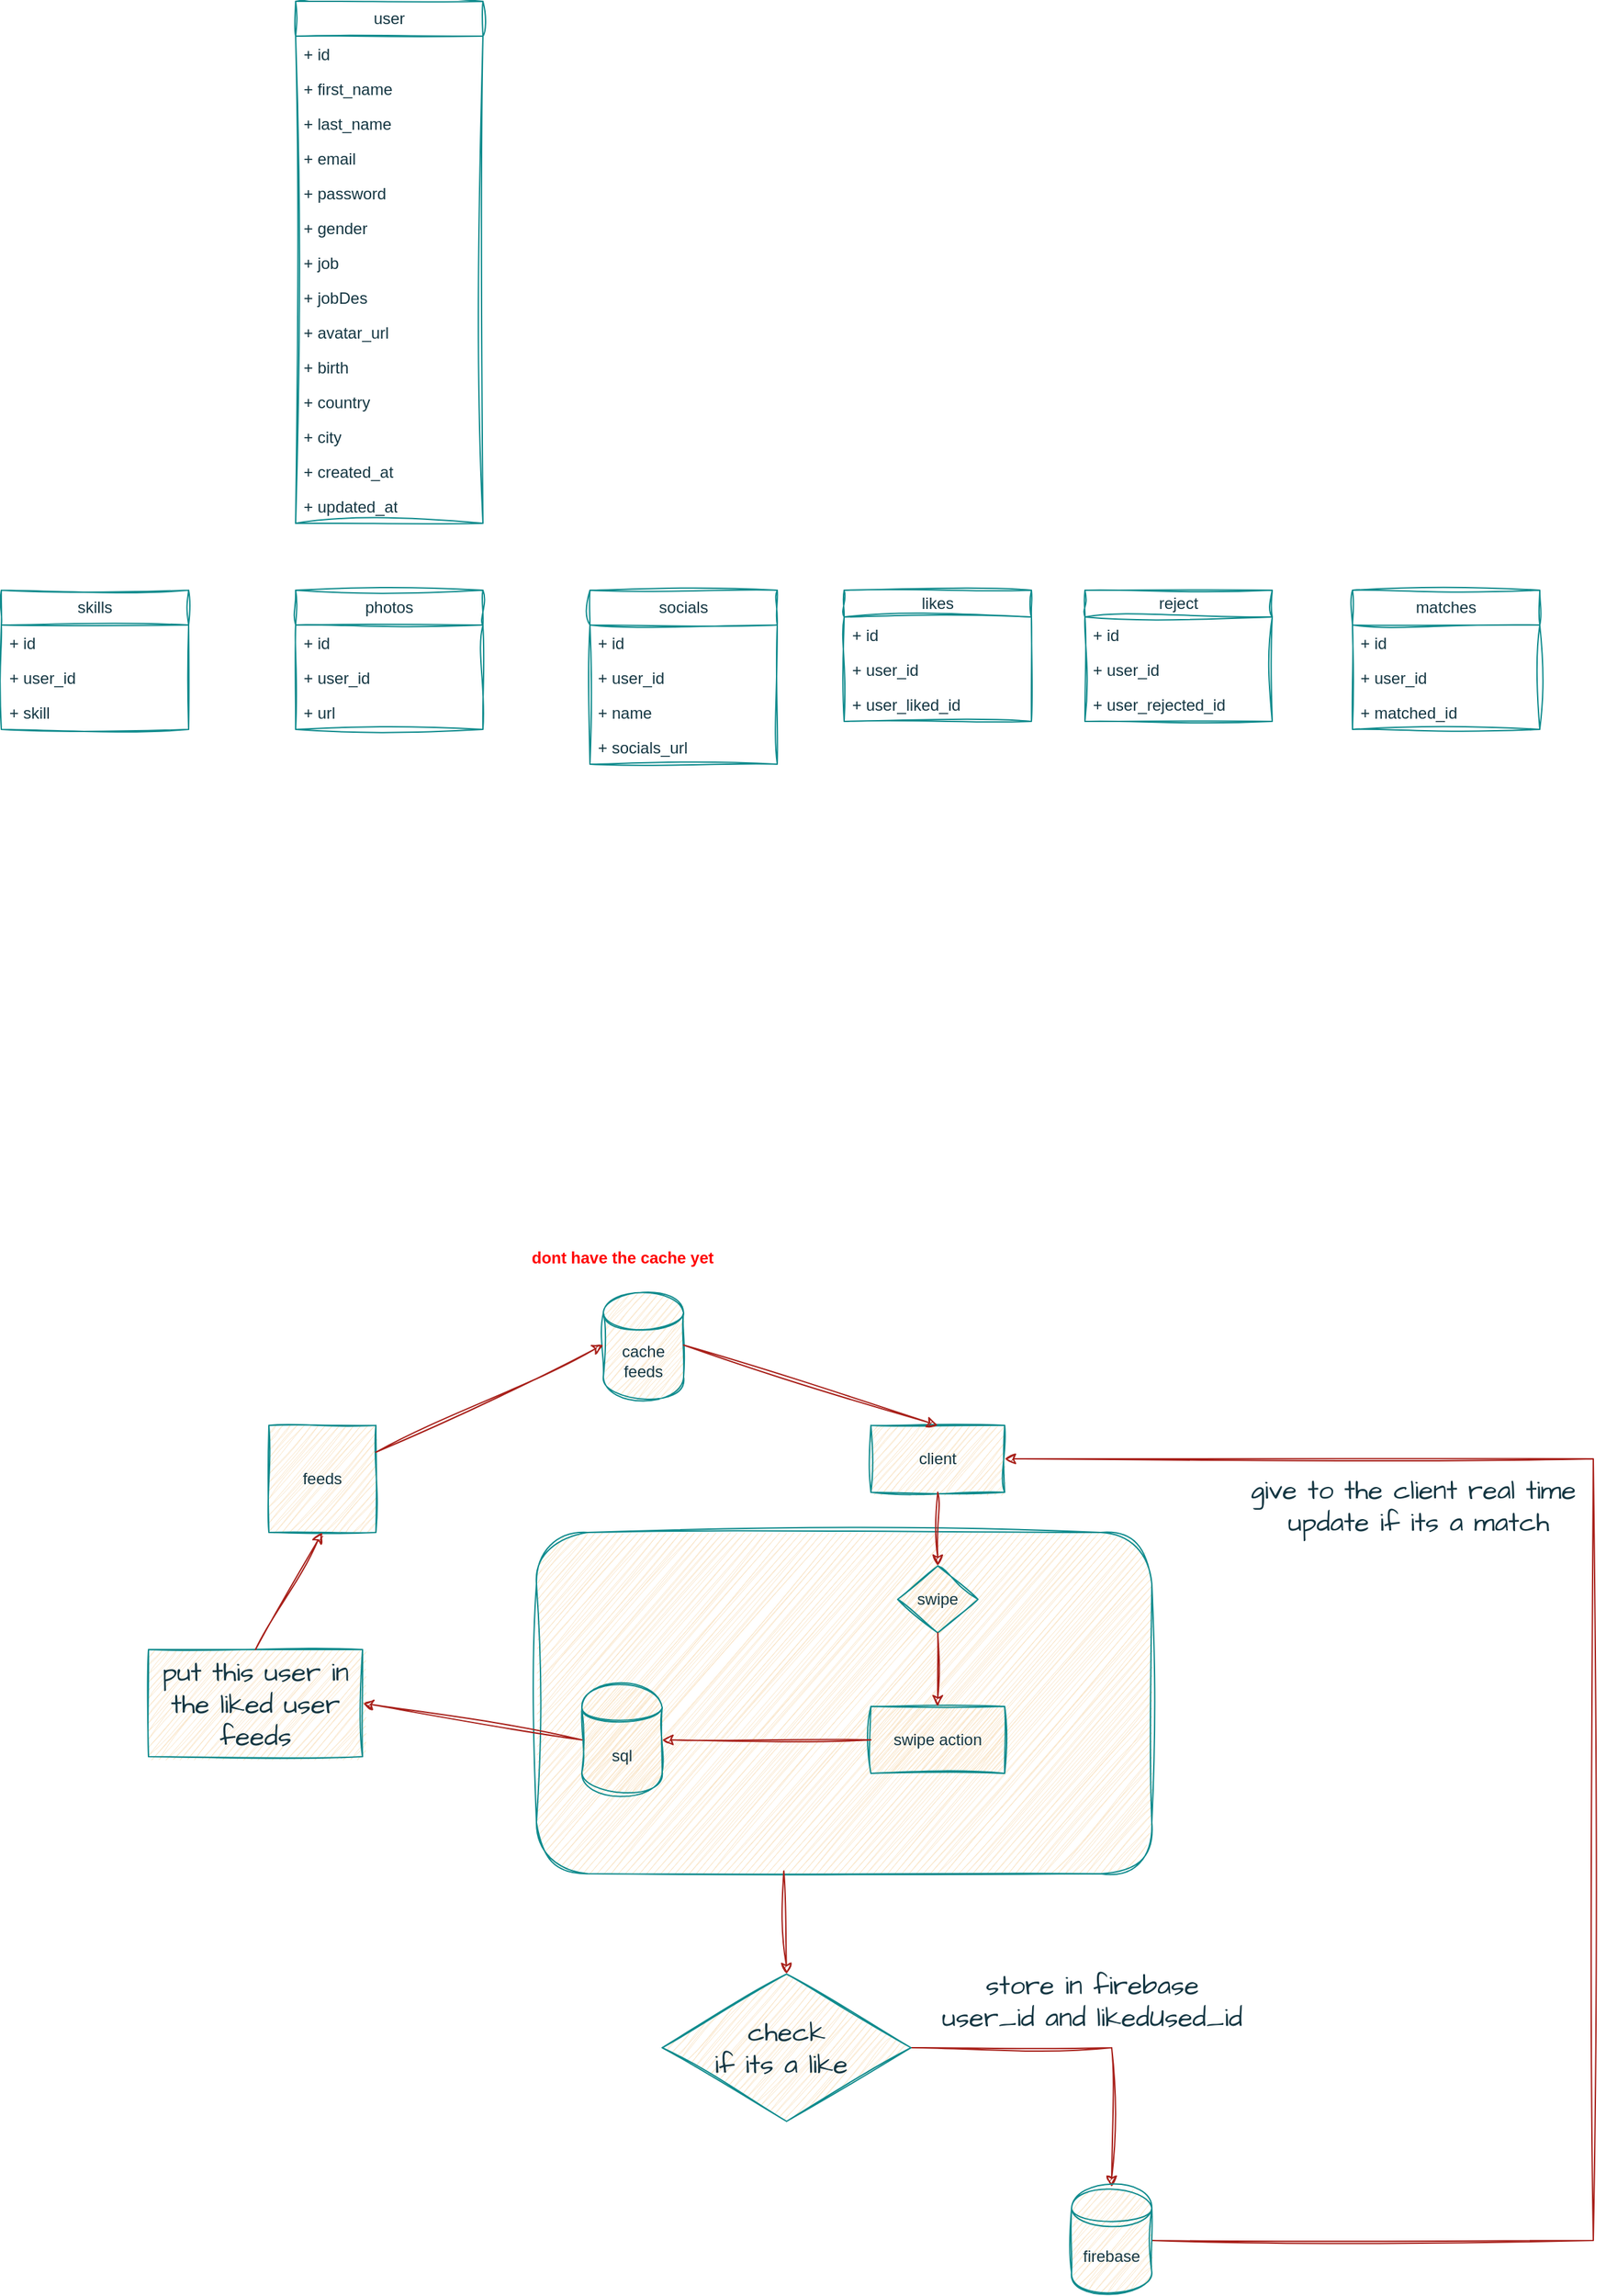 <mxfile version="22.1.21" type="github">
  <diagram name="Page-1" id="TURWIGDBTlHbRRUk4dpI">
    <mxGraphModel dx="3033" dy="2400" grid="1" gridSize="10" guides="1" tooltips="1" connect="1" arrows="1" fold="1" page="1" pageScale="1" pageWidth="827" pageHeight="1169" math="0" shadow="0">
      <root>
        <mxCell id="0" />
        <mxCell id="1" parent="0" />
        <mxCell id="TVORls7t6HyG4qFCSd16-7" value="" style="rounded=1;whiteSpace=wrap;html=1;fillColor=#FAE5C7;strokeColor=#0F8B8D;glass=0;shadow=0;fillStyle=auto;sketch=1;curveFitting=1;jiggle=2;labelBackgroundColor=none;fontColor=#143642;" vertex="1" parent="1">
          <mxGeometry x="320" y="600" width="460" height="255" as="geometry" />
        </mxCell>
        <mxCell id="Ip3MdyWKFlhcEUy9VpvT-1" value="sql" style="shape=cylinder;whiteSpace=wrap;html=1;boundedLbl=1;backgroundOutline=1;sketch=1;curveFitting=1;jiggle=2;labelBackgroundColor=none;fillColor=#FAE5C7;strokeColor=#0F8B8D;fontColor=#143642;" parent="1" vertex="1">
          <mxGeometry x="354" y="715" width="60" height="80" as="geometry" />
        </mxCell>
        <mxCell id="Ip3MdyWKFlhcEUy9VpvT-2" value="feeds" style="whiteSpace=wrap;html=1;aspect=fixed;sketch=1;curveFitting=1;jiggle=2;labelBackgroundColor=none;fillColor=#FAE5C7;strokeColor=#0F8B8D;fontColor=#143642;" parent="1" vertex="1">
          <mxGeometry x="120" y="520" width="80" height="80" as="geometry" />
        </mxCell>
        <mxCell id="Ip3MdyWKFlhcEUy9VpvT-3" value="swipe" style="shape=rhombus;html=1;dashed=0;whiteSpace=wrap;perimeter=rhombusPerimeter;sketch=1;curveFitting=1;jiggle=2;labelBackgroundColor=none;fillColor=#FAE5C7;strokeColor=#0F8B8D;fontColor=#143642;" parent="1" vertex="1">
          <mxGeometry x="590" y="625" width="60" height="50" as="geometry" />
        </mxCell>
        <mxCell id="Ip3MdyWKFlhcEUy9VpvT-4" value="client" style="html=1;dashed=0;whiteSpace=wrap;sketch=1;curveFitting=1;jiggle=2;labelBackgroundColor=none;fillColor=#FAE5C7;strokeColor=#0F8B8D;fontColor=#143642;" parent="1" vertex="1">
          <mxGeometry x="570" y="520" width="100" height="50" as="geometry" />
        </mxCell>
        <mxCell id="Ip3MdyWKFlhcEUy9VpvT-5" value="swipe action" style="html=1;dashed=0;whiteSpace=wrap;sketch=1;curveFitting=1;jiggle=2;labelBackgroundColor=none;fillColor=#FAE5C7;strokeColor=#0F8B8D;fontColor=#143642;" parent="1" vertex="1">
          <mxGeometry x="570" y="730" width="100" height="50" as="geometry" />
        </mxCell>
        <mxCell id="Ip3MdyWKFlhcEUy9VpvT-6" value="" style="endArrow=classic;html=1;rounded=0;exitX=0.5;exitY=1;exitDx=0;exitDy=0;entryX=0.5;entryY=0;entryDx=0;entryDy=0;sketch=1;curveFitting=1;jiggle=2;labelBackgroundColor=none;strokeColor=#A8201A;fontColor=default;" parent="1" source="Ip3MdyWKFlhcEUy9VpvT-4" target="Ip3MdyWKFlhcEUy9VpvT-3" edge="1">
          <mxGeometry width="50" height="50" relative="1" as="geometry">
            <mxPoint x="390" y="830" as="sourcePoint" />
            <mxPoint x="440" y="780" as="targetPoint" />
          </mxGeometry>
        </mxCell>
        <mxCell id="Ip3MdyWKFlhcEUy9VpvT-7" value="" style="endArrow=classic;html=1;rounded=0;exitX=0.5;exitY=1;exitDx=0;exitDy=0;entryX=0.5;entryY=0;entryDx=0;entryDy=0;sketch=1;curveFitting=1;jiggle=2;labelBackgroundColor=none;strokeColor=#A8201A;fontColor=default;" parent="1" source="Ip3MdyWKFlhcEUy9VpvT-3" target="Ip3MdyWKFlhcEUy9VpvT-5" edge="1">
          <mxGeometry width="50" height="50" relative="1" as="geometry">
            <mxPoint x="400" y="780" as="sourcePoint" />
            <mxPoint x="450" y="730" as="targetPoint" />
          </mxGeometry>
        </mxCell>
        <mxCell id="Ip3MdyWKFlhcEUy9VpvT-9" value="" style="endArrow=classic;html=1;rounded=0;entryX=1;entryY=0.5;entryDx=0;entryDy=0;exitX=0;exitY=0.5;exitDx=0;exitDy=0;sketch=1;curveFitting=1;jiggle=2;labelBackgroundColor=none;strokeColor=#A8201A;fontColor=default;" parent="1" source="Ip3MdyWKFlhcEUy9VpvT-5" target="Ip3MdyWKFlhcEUy9VpvT-1" edge="1">
          <mxGeometry width="50" height="50" relative="1" as="geometry">
            <mxPoint x="500" y="730" as="sourcePoint" />
            <mxPoint x="460" y="780" as="targetPoint" />
          </mxGeometry>
        </mxCell>
        <mxCell id="Ip3MdyWKFlhcEUy9VpvT-13" value="" style="endArrow=classic;html=1;rounded=0;exitX=0;exitY=0.5;exitDx=0;exitDy=0;sketch=1;curveFitting=1;jiggle=2;labelBackgroundColor=none;strokeColor=#A8201A;fontColor=default;entryX=1;entryY=0.5;entryDx=0;entryDy=0;" parent="1" source="Ip3MdyWKFlhcEUy9VpvT-1" target="TVORls7t6HyG4qFCSd16-13" edge="1">
          <mxGeometry width="50" height="50" relative="1" as="geometry">
            <mxPoint x="280" y="690" as="sourcePoint" />
            <mxPoint x="200" y="600" as="targetPoint" />
          </mxGeometry>
        </mxCell>
        <mxCell id="Ip3MdyWKFlhcEUy9VpvT-14" value="cache&lt;br&gt;feeds" style="shape=cylinder;whiteSpace=wrap;html=1;boundedLbl=1;backgroundOutline=1;sketch=1;curveFitting=1;jiggle=2;labelBackgroundColor=none;fillColor=#FAE5C7;strokeColor=#0F8B8D;fontColor=#143642;" parent="1" vertex="1">
          <mxGeometry x="370" y="420" width="60" height="80" as="geometry" />
        </mxCell>
        <mxCell id="Ip3MdyWKFlhcEUy9VpvT-16" value="" style="endArrow=classic;html=1;rounded=0;exitX=1;exitY=0.25;exitDx=0;exitDy=0;entryX=0;entryY=0.5;entryDx=0;entryDy=0;sketch=1;curveFitting=1;jiggle=2;labelBackgroundColor=none;strokeColor=#A8201A;fontColor=default;" parent="1" source="Ip3MdyWKFlhcEUy9VpvT-2" target="Ip3MdyWKFlhcEUy9VpvT-14" edge="1">
          <mxGeometry width="50" height="50" relative="1" as="geometry">
            <mxPoint x="240" y="530" as="sourcePoint" />
            <mxPoint x="290" y="480" as="targetPoint" />
          </mxGeometry>
        </mxCell>
        <mxCell id="Ip3MdyWKFlhcEUy9VpvT-17" value="" style="endArrow=classic;html=1;rounded=0;exitX=1;exitY=0.5;exitDx=0;exitDy=0;entryX=0.5;entryY=0;entryDx=0;entryDy=0;sketch=1;curveFitting=1;jiggle=2;labelBackgroundColor=none;strokeColor=#A8201A;fontColor=default;" parent="1" source="Ip3MdyWKFlhcEUy9VpvT-14" target="Ip3MdyWKFlhcEUy9VpvT-4" edge="1">
          <mxGeometry width="50" height="50" relative="1" as="geometry">
            <mxPoint x="510" y="500" as="sourcePoint" />
            <mxPoint x="560" y="450" as="targetPoint" />
          </mxGeometry>
        </mxCell>
        <mxCell id="JYopb094vWupA5QWK66S-1" value="user" style="swimlane;fontStyle=0;childLayout=stackLayout;horizontal=1;startSize=26;fillColor=none;horizontalStack=0;resizeParent=1;resizeParentMax=0;resizeLast=0;collapsible=1;marginBottom=0;whiteSpace=wrap;html=1;sketch=1;curveFitting=1;jiggle=2;labelBackgroundColor=none;strokeColor=#0F8B8D;fontColor=#143642;" parent="1" vertex="1">
          <mxGeometry x="140" y="-544" width="140" height="390" as="geometry" />
        </mxCell>
        <mxCell id="JYopb094vWupA5QWK66S-8" value="+ id" style="text;strokeColor=none;fillColor=none;align=left;verticalAlign=top;spacingLeft=4;spacingRight=4;overflow=hidden;rotatable=0;points=[[0,0.5],[1,0.5]];portConstraint=eastwest;whiteSpace=wrap;html=1;sketch=1;curveFitting=1;jiggle=2;labelBackgroundColor=none;fontColor=#143642;" parent="JYopb094vWupA5QWK66S-1" vertex="1">
          <mxGeometry y="26" width="140" height="26" as="geometry" />
        </mxCell>
        <mxCell id="JYopb094vWupA5QWK66S-2" value="+ first_name" style="text;strokeColor=none;fillColor=none;align=left;verticalAlign=top;spacingLeft=4;spacingRight=4;overflow=hidden;rotatable=0;points=[[0,0.5],[1,0.5]];portConstraint=eastwest;whiteSpace=wrap;html=1;sketch=1;curveFitting=1;jiggle=2;labelBackgroundColor=none;fontColor=#143642;" parent="JYopb094vWupA5QWK66S-1" vertex="1">
          <mxGeometry y="52" width="140" height="26" as="geometry" />
        </mxCell>
        <mxCell id="JYopb094vWupA5QWK66S-3" value="+ last_name" style="text;strokeColor=none;fillColor=none;align=left;verticalAlign=top;spacingLeft=4;spacingRight=4;overflow=hidden;rotatable=0;points=[[0,0.5],[1,0.5]];portConstraint=eastwest;whiteSpace=wrap;html=1;sketch=1;curveFitting=1;jiggle=2;labelBackgroundColor=none;fontColor=#143642;" parent="JYopb094vWupA5QWK66S-1" vertex="1">
          <mxGeometry y="78" width="140" height="26" as="geometry" />
        </mxCell>
        <mxCell id="JYopb094vWupA5QWK66S-6" value="+ email" style="text;strokeColor=none;fillColor=none;align=left;verticalAlign=top;spacingLeft=4;spacingRight=4;overflow=hidden;rotatable=0;points=[[0,0.5],[1,0.5]];portConstraint=eastwest;whiteSpace=wrap;html=1;sketch=1;curveFitting=1;jiggle=2;labelBackgroundColor=none;fontColor=#143642;" parent="JYopb094vWupA5QWK66S-1" vertex="1">
          <mxGeometry y="104" width="140" height="26" as="geometry" />
        </mxCell>
        <mxCell id="JYopb094vWupA5QWK66S-7" value="+ password" style="text;strokeColor=none;fillColor=none;align=left;verticalAlign=top;spacingLeft=4;spacingRight=4;overflow=hidden;rotatable=0;points=[[0,0.5],[1,0.5]];portConstraint=eastwest;whiteSpace=wrap;html=1;sketch=1;curveFitting=1;jiggle=2;labelBackgroundColor=none;fontColor=#143642;" parent="JYopb094vWupA5QWK66S-1" vertex="1">
          <mxGeometry y="130" width="140" height="26" as="geometry" />
        </mxCell>
        <mxCell id="JYopb094vWupA5QWK66S-18" value="+ gender" style="text;strokeColor=none;fillColor=none;align=left;verticalAlign=top;spacingLeft=4;spacingRight=4;overflow=hidden;rotatable=0;points=[[0,0.5],[1,0.5]];portConstraint=eastwest;whiteSpace=wrap;html=1;sketch=1;curveFitting=1;jiggle=2;labelBackgroundColor=none;fontColor=#143642;" parent="JYopb094vWupA5QWK66S-1" vertex="1">
          <mxGeometry y="156" width="140" height="26" as="geometry" />
        </mxCell>
        <mxCell id="JYopb094vWupA5QWK66S-19" value="+ job" style="text;strokeColor=none;fillColor=none;align=left;verticalAlign=top;spacingLeft=4;spacingRight=4;overflow=hidden;rotatable=0;points=[[0,0.5],[1,0.5]];portConstraint=eastwest;whiteSpace=wrap;html=1;sketch=1;curveFitting=1;jiggle=2;labelBackgroundColor=none;fontColor=#143642;" parent="JYopb094vWupA5QWK66S-1" vertex="1">
          <mxGeometry y="182" width="140" height="26" as="geometry" />
        </mxCell>
        <mxCell id="JYopb094vWupA5QWK66S-20" value="+ jobDes" style="text;strokeColor=none;fillColor=none;align=left;verticalAlign=top;spacingLeft=4;spacingRight=4;overflow=hidden;rotatable=0;points=[[0,0.5],[1,0.5]];portConstraint=eastwest;whiteSpace=wrap;html=1;sketch=1;curveFitting=1;jiggle=2;labelBackgroundColor=none;fontColor=#143642;" parent="JYopb094vWupA5QWK66S-1" vertex="1">
          <mxGeometry y="208" width="140" height="26" as="geometry" />
        </mxCell>
        <mxCell id="JYopb094vWupA5QWK66S-21" value="+ avatar_url" style="text;strokeColor=none;fillColor=none;align=left;verticalAlign=top;spacingLeft=4;spacingRight=4;overflow=hidden;rotatable=0;points=[[0,0.5],[1,0.5]];portConstraint=eastwest;whiteSpace=wrap;html=1;sketch=1;curveFitting=1;jiggle=2;labelBackgroundColor=none;fontColor=#143642;" parent="JYopb094vWupA5QWK66S-1" vertex="1">
          <mxGeometry y="234" width="140" height="26" as="geometry" />
        </mxCell>
        <mxCell id="JYopb094vWupA5QWK66S-22" value="+ birth" style="text;strokeColor=none;fillColor=none;align=left;verticalAlign=top;spacingLeft=4;spacingRight=4;overflow=hidden;rotatable=0;points=[[0,0.5],[1,0.5]];portConstraint=eastwest;whiteSpace=wrap;html=1;sketch=1;curveFitting=1;jiggle=2;labelBackgroundColor=none;fontColor=#143642;" parent="JYopb094vWupA5QWK66S-1" vertex="1">
          <mxGeometry y="260" width="140" height="26" as="geometry" />
        </mxCell>
        <mxCell id="JYopb094vWupA5QWK66S-23" value="+ country" style="text;strokeColor=none;fillColor=none;align=left;verticalAlign=top;spacingLeft=4;spacingRight=4;overflow=hidden;rotatable=0;points=[[0,0.5],[1,0.5]];portConstraint=eastwest;whiteSpace=wrap;html=1;sketch=1;curveFitting=1;jiggle=2;labelBackgroundColor=none;fontColor=#143642;" parent="JYopb094vWupA5QWK66S-1" vertex="1">
          <mxGeometry y="286" width="140" height="26" as="geometry" />
        </mxCell>
        <mxCell id="JYopb094vWupA5QWK66S-24" value="+ city" style="text;strokeColor=none;fillColor=none;align=left;verticalAlign=top;spacingLeft=4;spacingRight=4;overflow=hidden;rotatable=0;points=[[0,0.5],[1,0.5]];portConstraint=eastwest;whiteSpace=wrap;html=1;sketch=1;curveFitting=1;jiggle=2;labelBackgroundColor=none;fontColor=#143642;" parent="JYopb094vWupA5QWK66S-1" vertex="1">
          <mxGeometry y="312" width="140" height="26" as="geometry" />
        </mxCell>
        <mxCell id="JYopb094vWupA5QWK66S-25" value="+ created_at" style="text;strokeColor=none;fillColor=none;align=left;verticalAlign=top;spacingLeft=4;spacingRight=4;overflow=hidden;rotatable=0;points=[[0,0.5],[1,0.5]];portConstraint=eastwest;whiteSpace=wrap;html=1;sketch=1;curveFitting=1;jiggle=2;labelBackgroundColor=none;fontColor=#143642;" parent="JYopb094vWupA5QWK66S-1" vertex="1">
          <mxGeometry y="338" width="140" height="26" as="geometry" />
        </mxCell>
        <mxCell id="JYopb094vWupA5QWK66S-26" value="+ updated_at" style="text;strokeColor=none;fillColor=none;align=left;verticalAlign=top;spacingLeft=4;spacingRight=4;overflow=hidden;rotatable=0;points=[[0,0.5],[1,0.5]];portConstraint=eastwest;whiteSpace=wrap;html=1;sketch=1;curveFitting=1;jiggle=2;labelBackgroundColor=none;fontColor=#143642;" parent="JYopb094vWupA5QWK66S-1" vertex="1">
          <mxGeometry y="364" width="140" height="26" as="geometry" />
        </mxCell>
        <mxCell id="JYopb094vWupA5QWK66S-9" value="likes" style="swimlane;fontStyle=0;childLayout=stackLayout;horizontal=1;startSize=20;fillColor=none;horizontalStack=0;resizeParent=1;resizeParentMax=0;resizeLast=0;collapsible=1;marginBottom=0;whiteSpace=wrap;html=1;sketch=1;curveFitting=1;jiggle=2;labelBackgroundColor=none;strokeColor=#0F8B8D;fontColor=#143642;" parent="1" vertex="1">
          <mxGeometry x="550" y="-104" width="140" height="98" as="geometry" />
        </mxCell>
        <mxCell id="JYopb094vWupA5QWK66S-10" value="+ id" style="text;strokeColor=none;fillColor=none;align=left;verticalAlign=top;spacingLeft=4;spacingRight=4;overflow=hidden;rotatable=0;points=[[0,0.5],[1,0.5]];portConstraint=eastwest;whiteSpace=wrap;html=1;sketch=1;curveFitting=1;jiggle=2;labelBackgroundColor=none;fontColor=#143642;" parent="JYopb094vWupA5QWK66S-9" vertex="1">
          <mxGeometry y="20" width="140" height="26" as="geometry" />
        </mxCell>
        <mxCell id="JYopb094vWupA5QWK66S-11" value="+ user_id" style="text;strokeColor=none;fillColor=none;align=left;verticalAlign=top;spacingLeft=4;spacingRight=4;overflow=hidden;rotatable=0;points=[[0,0.5],[1,0.5]];portConstraint=eastwest;whiteSpace=wrap;html=1;sketch=1;curveFitting=1;jiggle=2;labelBackgroundColor=none;fontColor=#143642;" parent="JYopb094vWupA5QWK66S-9" vertex="1">
          <mxGeometry y="46" width="140" height="26" as="geometry" />
        </mxCell>
        <mxCell id="JYopb094vWupA5QWK66S-12" value="+ user_liked_id" style="text;strokeColor=none;fillColor=none;align=left;verticalAlign=top;spacingLeft=4;spacingRight=4;overflow=hidden;rotatable=0;points=[[0,0.5],[1,0.5]];portConstraint=eastwest;whiteSpace=wrap;html=1;sketch=1;curveFitting=1;jiggle=2;labelBackgroundColor=none;fontColor=#143642;" parent="JYopb094vWupA5QWK66S-9" vertex="1">
          <mxGeometry y="72" width="140" height="26" as="geometry" />
        </mxCell>
        <mxCell id="JYopb094vWupA5QWK66S-13" value="reject" style="swimlane;fontStyle=0;childLayout=stackLayout;horizontal=1;startSize=20;fillColor=none;horizontalStack=0;resizeParent=1;resizeParentMax=0;resizeLast=0;collapsible=1;marginBottom=0;whiteSpace=wrap;html=1;sketch=1;curveFitting=1;jiggle=2;labelBackgroundColor=none;strokeColor=#0F8B8D;fontColor=#143642;" parent="1" vertex="1">
          <mxGeometry x="730" y="-104" width="140" height="98" as="geometry" />
        </mxCell>
        <mxCell id="JYopb094vWupA5QWK66S-14" value="+ id" style="text;strokeColor=none;fillColor=none;align=left;verticalAlign=top;spacingLeft=4;spacingRight=4;overflow=hidden;rotatable=0;points=[[0,0.5],[1,0.5]];portConstraint=eastwest;whiteSpace=wrap;html=1;sketch=1;curveFitting=1;jiggle=2;labelBackgroundColor=none;fontColor=#143642;" parent="JYopb094vWupA5QWK66S-13" vertex="1">
          <mxGeometry y="20" width="140" height="26" as="geometry" />
        </mxCell>
        <mxCell id="JYopb094vWupA5QWK66S-15" value="+ user_id" style="text;strokeColor=none;fillColor=none;align=left;verticalAlign=top;spacingLeft=4;spacingRight=4;overflow=hidden;rotatable=0;points=[[0,0.5],[1,0.5]];portConstraint=eastwest;whiteSpace=wrap;html=1;sketch=1;curveFitting=1;jiggle=2;labelBackgroundColor=none;fontColor=#143642;" parent="JYopb094vWupA5QWK66S-13" vertex="1">
          <mxGeometry y="46" width="140" height="26" as="geometry" />
        </mxCell>
        <mxCell id="JYopb094vWupA5QWK66S-16" value="+ user_rejected_id" style="text;strokeColor=none;fillColor=none;align=left;verticalAlign=top;spacingLeft=4;spacingRight=4;overflow=hidden;rotatable=0;points=[[0,0.5],[1,0.5]];portConstraint=eastwest;whiteSpace=wrap;html=1;sketch=1;curveFitting=1;jiggle=2;labelBackgroundColor=none;fontColor=#143642;" parent="JYopb094vWupA5QWK66S-13" vertex="1">
          <mxGeometry y="72" width="140" height="26" as="geometry" />
        </mxCell>
        <mxCell id="JYopb094vWupA5QWK66S-27" value="photos" style="swimlane;fontStyle=0;childLayout=stackLayout;horizontal=1;startSize=26;fillColor=none;horizontalStack=0;resizeParent=1;resizeParentMax=0;resizeLast=0;collapsible=1;marginBottom=0;whiteSpace=wrap;html=1;sketch=1;curveFitting=1;jiggle=2;labelBackgroundColor=none;strokeColor=#0F8B8D;fontColor=#143642;" parent="1" vertex="1">
          <mxGeometry x="140" y="-104" width="140" height="104" as="geometry" />
        </mxCell>
        <mxCell id="JYopb094vWupA5QWK66S-28" value="+ id" style="text;strokeColor=none;fillColor=none;align=left;verticalAlign=top;spacingLeft=4;spacingRight=4;overflow=hidden;rotatable=0;points=[[0,0.5],[1,0.5]];portConstraint=eastwest;whiteSpace=wrap;html=1;sketch=1;curveFitting=1;jiggle=2;labelBackgroundColor=none;fontColor=#143642;" parent="JYopb094vWupA5QWK66S-27" vertex="1">
          <mxGeometry y="26" width="140" height="26" as="geometry" />
        </mxCell>
        <mxCell id="JYopb094vWupA5QWK66S-29" value="+ user_id" style="text;strokeColor=none;fillColor=none;align=left;verticalAlign=top;spacingLeft=4;spacingRight=4;overflow=hidden;rotatable=0;points=[[0,0.5],[1,0.5]];portConstraint=eastwest;whiteSpace=wrap;html=1;sketch=1;curveFitting=1;jiggle=2;labelBackgroundColor=none;fontColor=#143642;" parent="JYopb094vWupA5QWK66S-27" vertex="1">
          <mxGeometry y="52" width="140" height="26" as="geometry" />
        </mxCell>
        <mxCell id="JYopb094vWupA5QWK66S-30" value="+ url" style="text;strokeColor=none;fillColor=none;align=left;verticalAlign=top;spacingLeft=4;spacingRight=4;overflow=hidden;rotatable=0;points=[[0,0.5],[1,0.5]];portConstraint=eastwest;whiteSpace=wrap;html=1;sketch=1;curveFitting=1;jiggle=2;labelBackgroundColor=none;fontColor=#143642;" parent="JYopb094vWupA5QWK66S-27" vertex="1">
          <mxGeometry y="78" width="140" height="26" as="geometry" />
        </mxCell>
        <mxCell id="JYopb094vWupA5QWK66S-31" value="socials" style="swimlane;fontStyle=0;childLayout=stackLayout;horizontal=1;startSize=26;fillColor=none;horizontalStack=0;resizeParent=1;resizeParentMax=0;resizeLast=0;collapsible=1;marginBottom=0;whiteSpace=wrap;html=1;sketch=1;curveFitting=1;jiggle=2;labelBackgroundColor=none;strokeColor=#0F8B8D;fontColor=#143642;" parent="1" vertex="1">
          <mxGeometry x="360" y="-104" width="140" height="130" as="geometry" />
        </mxCell>
        <mxCell id="JYopb094vWupA5QWK66S-32" value="+ id" style="text;strokeColor=none;fillColor=none;align=left;verticalAlign=top;spacingLeft=4;spacingRight=4;overflow=hidden;rotatable=0;points=[[0,0.5],[1,0.5]];portConstraint=eastwest;whiteSpace=wrap;html=1;sketch=1;curveFitting=1;jiggle=2;labelBackgroundColor=none;fontColor=#143642;" parent="JYopb094vWupA5QWK66S-31" vertex="1">
          <mxGeometry y="26" width="140" height="26" as="geometry" />
        </mxCell>
        <mxCell id="JYopb094vWupA5QWK66S-35" value="+ user_id" style="text;strokeColor=none;fillColor=none;align=left;verticalAlign=top;spacingLeft=4;spacingRight=4;overflow=hidden;rotatable=0;points=[[0,0.5],[1,0.5]];portConstraint=eastwest;whiteSpace=wrap;html=1;sketch=1;curveFitting=1;jiggle=2;labelBackgroundColor=none;fontColor=#143642;" parent="JYopb094vWupA5QWK66S-31" vertex="1">
          <mxGeometry y="52" width="140" height="26" as="geometry" />
        </mxCell>
        <mxCell id="JYopb094vWupA5QWK66S-34" value="+ name" style="text;strokeColor=none;fillColor=none;align=left;verticalAlign=top;spacingLeft=4;spacingRight=4;overflow=hidden;rotatable=0;points=[[0,0.5],[1,0.5]];portConstraint=eastwest;whiteSpace=wrap;html=1;sketch=1;curveFitting=1;jiggle=2;labelBackgroundColor=none;fontColor=#143642;" parent="JYopb094vWupA5QWK66S-31" vertex="1">
          <mxGeometry y="78" width="140" height="26" as="geometry" />
        </mxCell>
        <mxCell id="JYopb094vWupA5QWK66S-33" value="+ socials_url" style="text;strokeColor=none;fillColor=none;align=left;verticalAlign=top;spacingLeft=4;spacingRight=4;overflow=hidden;rotatable=0;points=[[0,0.5],[1,0.5]];portConstraint=eastwest;whiteSpace=wrap;html=1;sketch=1;curveFitting=1;jiggle=2;labelBackgroundColor=none;fontColor=#143642;" parent="JYopb094vWupA5QWK66S-31" vertex="1">
          <mxGeometry y="104" width="140" height="26" as="geometry" />
        </mxCell>
        <mxCell id="JYopb094vWupA5QWK66S-36" value="skills" style="swimlane;fontStyle=0;childLayout=stackLayout;horizontal=1;startSize=26;fillColor=none;horizontalStack=0;resizeParent=1;resizeParentMax=0;resizeLast=0;collapsible=1;marginBottom=0;whiteSpace=wrap;html=1;sketch=1;curveFitting=1;jiggle=2;labelBackgroundColor=none;strokeColor=#0F8B8D;fontColor=#143642;" parent="1" vertex="1">
          <mxGeometry x="-80" y="-104" width="140" height="104" as="geometry" />
        </mxCell>
        <mxCell id="JYopb094vWupA5QWK66S-37" value="+ id" style="text;strokeColor=none;fillColor=none;align=left;verticalAlign=top;spacingLeft=4;spacingRight=4;overflow=hidden;rotatable=0;points=[[0,0.5],[1,0.5]];portConstraint=eastwest;whiteSpace=wrap;html=1;sketch=1;curveFitting=1;jiggle=2;labelBackgroundColor=none;fontColor=#143642;" parent="JYopb094vWupA5QWK66S-36" vertex="1">
          <mxGeometry y="26" width="140" height="26" as="geometry" />
        </mxCell>
        <mxCell id="JYopb094vWupA5QWK66S-38" value="+ user_id" style="text;strokeColor=none;fillColor=none;align=left;verticalAlign=top;spacingLeft=4;spacingRight=4;overflow=hidden;rotatable=0;points=[[0,0.5],[1,0.5]];portConstraint=eastwest;whiteSpace=wrap;html=1;sketch=1;curveFitting=1;jiggle=2;labelBackgroundColor=none;fontColor=#143642;" parent="JYopb094vWupA5QWK66S-36" vertex="1">
          <mxGeometry y="52" width="140" height="26" as="geometry" />
        </mxCell>
        <mxCell id="JYopb094vWupA5QWK66S-39" value="+ skill" style="text;strokeColor=none;fillColor=none;align=left;verticalAlign=top;spacingLeft=4;spacingRight=4;overflow=hidden;rotatable=0;points=[[0,0.5],[1,0.5]];portConstraint=eastwest;whiteSpace=wrap;html=1;sketch=1;curveFitting=1;jiggle=2;labelBackgroundColor=none;fontColor=#143642;" parent="JYopb094vWupA5QWK66S-36" vertex="1">
          <mxGeometry y="78" width="140" height="26" as="geometry" />
        </mxCell>
        <mxCell id="JYopb094vWupA5QWK66S-40" value="matches" style="swimlane;fontStyle=0;childLayout=stackLayout;horizontal=1;startSize=26;fillColor=none;horizontalStack=0;resizeParent=1;resizeParentMax=0;resizeLast=0;collapsible=1;marginBottom=0;whiteSpace=wrap;html=1;sketch=1;curveFitting=1;jiggle=2;labelBackgroundColor=none;strokeColor=#0F8B8D;fontColor=#143642;" parent="1" vertex="1">
          <mxGeometry x="930" y="-104" width="140" height="104" as="geometry" />
        </mxCell>
        <mxCell id="JYopb094vWupA5QWK66S-41" value="+ id" style="text;strokeColor=none;fillColor=none;align=left;verticalAlign=top;spacingLeft=4;spacingRight=4;overflow=hidden;rotatable=0;points=[[0,0.5],[1,0.5]];portConstraint=eastwest;whiteSpace=wrap;html=1;sketch=1;curveFitting=1;jiggle=2;labelBackgroundColor=none;fontColor=#143642;" parent="JYopb094vWupA5QWK66S-40" vertex="1">
          <mxGeometry y="26" width="140" height="26" as="geometry" />
        </mxCell>
        <mxCell id="JYopb094vWupA5QWK66S-42" value="+ user_id" style="text;strokeColor=none;fillColor=none;align=left;verticalAlign=top;spacingLeft=4;spacingRight=4;overflow=hidden;rotatable=0;points=[[0,0.5],[1,0.5]];portConstraint=eastwest;whiteSpace=wrap;html=1;sketch=1;curveFitting=1;jiggle=2;labelBackgroundColor=none;fontColor=#143642;" parent="JYopb094vWupA5QWK66S-40" vertex="1">
          <mxGeometry y="52" width="140" height="26" as="geometry" />
        </mxCell>
        <mxCell id="JYopb094vWupA5QWK66S-43" value="+ matched_id" style="text;strokeColor=none;fillColor=none;align=left;verticalAlign=top;spacingLeft=4;spacingRight=4;overflow=hidden;rotatable=0;points=[[0,0.5],[1,0.5]];portConstraint=eastwest;whiteSpace=wrap;html=1;sketch=1;curveFitting=1;jiggle=2;labelBackgroundColor=none;fontColor=#143642;" parent="JYopb094vWupA5QWK66S-40" vertex="1">
          <mxGeometry y="78" width="140" height="26" as="geometry" />
        </mxCell>
        <mxCell id="TVORls7t6HyG4qFCSd16-2" value="&lt;b&gt;&lt;font color=&quot;#ff0000&quot;&gt;dont have the cache yet&lt;/font&gt;&lt;/b&gt;" style="text;html=1;align=center;verticalAlign=middle;resizable=0;points=[];autosize=1;strokeColor=none;fillColor=none;sketch=1;curveFitting=1;jiggle=2;labelBackgroundColor=none;fontColor=#143642;" vertex="1" parent="1">
          <mxGeometry x="304" y="380" width="160" height="30" as="geometry" />
        </mxCell>
        <mxCell id="TVORls7t6HyG4qFCSd16-13" value="put this user in the liked user feeds" style="rounded=0;whiteSpace=wrap;html=1;sketch=1;hachureGap=4;jiggle=2;curveFitting=1;strokeColor=#0F8B8D;fontFamily=Architects Daughter;fontSource=https%3A%2F%2Ffonts.googleapis.com%2Fcss%3Ffamily%3DArchitects%2BDaughter;fontSize=20;fontColor=#143642;fillColor=#FAE5C7;" vertex="1" parent="1">
          <mxGeometry x="30" y="687.5" width="160" height="80" as="geometry" />
        </mxCell>
        <mxCell id="TVORls7t6HyG4qFCSd16-14" value="" style="endArrow=classic;html=1;rounded=0;sketch=1;hachureGap=4;jiggle=2;curveFitting=1;strokeColor=#A8201A;fontFamily=Architects Daughter;fontSource=https%3A%2F%2Ffonts.googleapis.com%2Fcss%3Ffamily%3DArchitects%2BDaughter;fontSize=16;fontColor=#143642;fillColor=#FAE5C7;exitX=0.5;exitY=0;exitDx=0;exitDy=0;entryX=0.5;entryY=1;entryDx=0;entryDy=0;" edge="1" parent="1" source="TVORls7t6HyG4qFCSd16-13" target="Ip3MdyWKFlhcEUy9VpvT-2">
          <mxGeometry width="50" height="50" relative="1" as="geometry">
            <mxPoint x="120" y="670" as="sourcePoint" />
            <mxPoint x="170" y="620" as="targetPoint" />
          </mxGeometry>
        </mxCell>
        <mxCell id="TVORls7t6HyG4qFCSd16-19" style="edgeStyle=orthogonalEdgeStyle;rounded=0;sketch=1;hachureGap=4;jiggle=2;curveFitting=1;orthogonalLoop=1;jettySize=auto;html=1;entryX=0.5;entryY=0;entryDx=0;entryDy=0;strokeColor=#A8201A;fontFamily=Architects Daughter;fontSource=https%3A%2F%2Ffonts.googleapis.com%2Fcss%3Ffamily%3DArchitects%2BDaughter;fontSize=16;fontColor=#143642;fillColor=#FAE5C7;" edge="1" parent="1" source="TVORls7t6HyG4qFCSd16-16" target="TVORls7t6HyG4qFCSd16-18">
          <mxGeometry relative="1" as="geometry" />
        </mxCell>
        <mxCell id="TVORls7t6HyG4qFCSd16-16" value="check&lt;br&gt;if its a like&amp;nbsp;" style="rhombus;whiteSpace=wrap;html=1;sketch=1;hachureGap=4;jiggle=2;curveFitting=1;strokeColor=#0F8B8D;fontFamily=Architects Daughter;fontSource=https%3A%2F%2Ffonts.googleapis.com%2Fcss%3Ffamily%3DArchitects%2BDaughter;fontSize=20;fontColor=#143642;fillColor=#FAE5C7;" vertex="1" parent="1">
          <mxGeometry x="414" y="930" width="186" height="110" as="geometry" />
        </mxCell>
        <mxCell id="TVORls7t6HyG4qFCSd16-17" value="" style="endArrow=classic;html=1;rounded=0;sketch=1;hachureGap=4;jiggle=2;curveFitting=1;strokeColor=#A8201A;fontFamily=Architects Daughter;fontSource=https%3A%2F%2Ffonts.googleapis.com%2Fcss%3Ffamily%3DArchitects%2BDaughter;fontSize=16;fontColor=#143642;fillColor=#FAE5C7;exitX=0.402;exitY=0.992;exitDx=0;exitDy=0;exitPerimeter=0;entryX=0.5;entryY=0;entryDx=0;entryDy=0;" edge="1" parent="1" source="TVORls7t6HyG4qFCSd16-7" target="TVORls7t6HyG4qFCSd16-16">
          <mxGeometry width="50" height="50" relative="1" as="geometry">
            <mxPoint x="460" y="930" as="sourcePoint" />
            <mxPoint x="510" y="880" as="targetPoint" />
          </mxGeometry>
        </mxCell>
        <mxCell id="TVORls7t6HyG4qFCSd16-21" style="edgeStyle=orthogonalEdgeStyle;rounded=0;sketch=1;hachureGap=4;jiggle=2;curveFitting=1;orthogonalLoop=1;jettySize=auto;html=1;entryX=1;entryY=0.5;entryDx=0;entryDy=0;strokeColor=#A8201A;fontFamily=Architects Daughter;fontSource=https%3A%2F%2Ffonts.googleapis.com%2Fcss%3Ffamily%3DArchitects%2BDaughter;fontSize=16;fontColor=#143642;fillColor=#FAE5C7;" edge="1" parent="1" source="TVORls7t6HyG4qFCSd16-18" target="Ip3MdyWKFlhcEUy9VpvT-4">
          <mxGeometry relative="1" as="geometry">
            <Array as="points">
              <mxPoint x="1110" y="1129" />
              <mxPoint x="1110" y="545" />
            </Array>
          </mxGeometry>
        </mxCell>
        <mxCell id="TVORls7t6HyG4qFCSd16-18" value="firebase" style="shape=cylinder;whiteSpace=wrap;html=1;boundedLbl=1;backgroundOutline=1;sketch=1;curveFitting=1;jiggle=2;labelBackgroundColor=none;fillColor=#FAE5C7;strokeColor=#0F8B8D;fontColor=#143642;" vertex="1" parent="1">
          <mxGeometry x="720" y="1089" width="60" height="80" as="geometry" />
        </mxCell>
        <mxCell id="TVORls7t6HyG4qFCSd16-20" value="store in firebase &lt;br&gt;user_id and likedUsed_id" style="text;html=1;align=center;verticalAlign=middle;resizable=0;points=[];autosize=1;strokeColor=none;fillColor=none;fontSize=20;fontFamily=Architects Daughter;fontColor=#143642;" vertex="1" parent="1">
          <mxGeometry x="610" y="920" width="250" height="60" as="geometry" />
        </mxCell>
        <mxCell id="TVORls7t6HyG4qFCSd16-22" value="give to the client real time&lt;br&gt;&amp;nbsp;update if its a match" style="text;html=1;align=center;verticalAlign=middle;resizable=0;points=[];autosize=1;strokeColor=none;fillColor=none;fontSize=20;fontFamily=Architects Daughter;fontColor=#143642;" vertex="1" parent="1">
          <mxGeometry x="840" y="550" width="270" height="60" as="geometry" />
        </mxCell>
      </root>
    </mxGraphModel>
  </diagram>
</mxfile>
